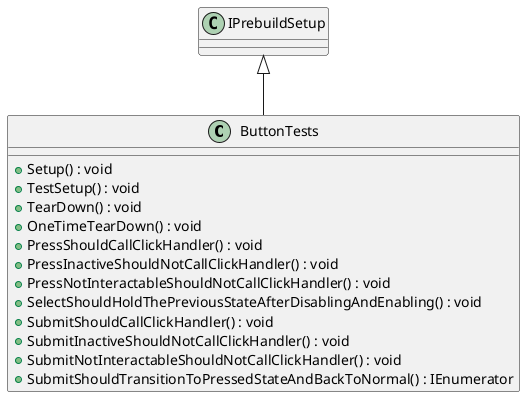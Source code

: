 @startuml
class ButtonTests {
    + Setup() : void
    + TestSetup() : void
    + TearDown() : void
    + OneTimeTearDown() : void
    + PressShouldCallClickHandler() : void
    + PressInactiveShouldNotCallClickHandler() : void
    + PressNotInteractableShouldNotCallClickHandler() : void
    + SelectShouldHoldThePreviousStateAfterDisablingAndEnabling() : void
    + SubmitShouldCallClickHandler() : void
    + SubmitInactiveShouldNotCallClickHandler() : void
    + SubmitNotInteractableShouldNotCallClickHandler() : void
    + SubmitShouldTransitionToPressedStateAndBackToNormal() : IEnumerator
}
IPrebuildSetup <|-- ButtonTests
@enduml
